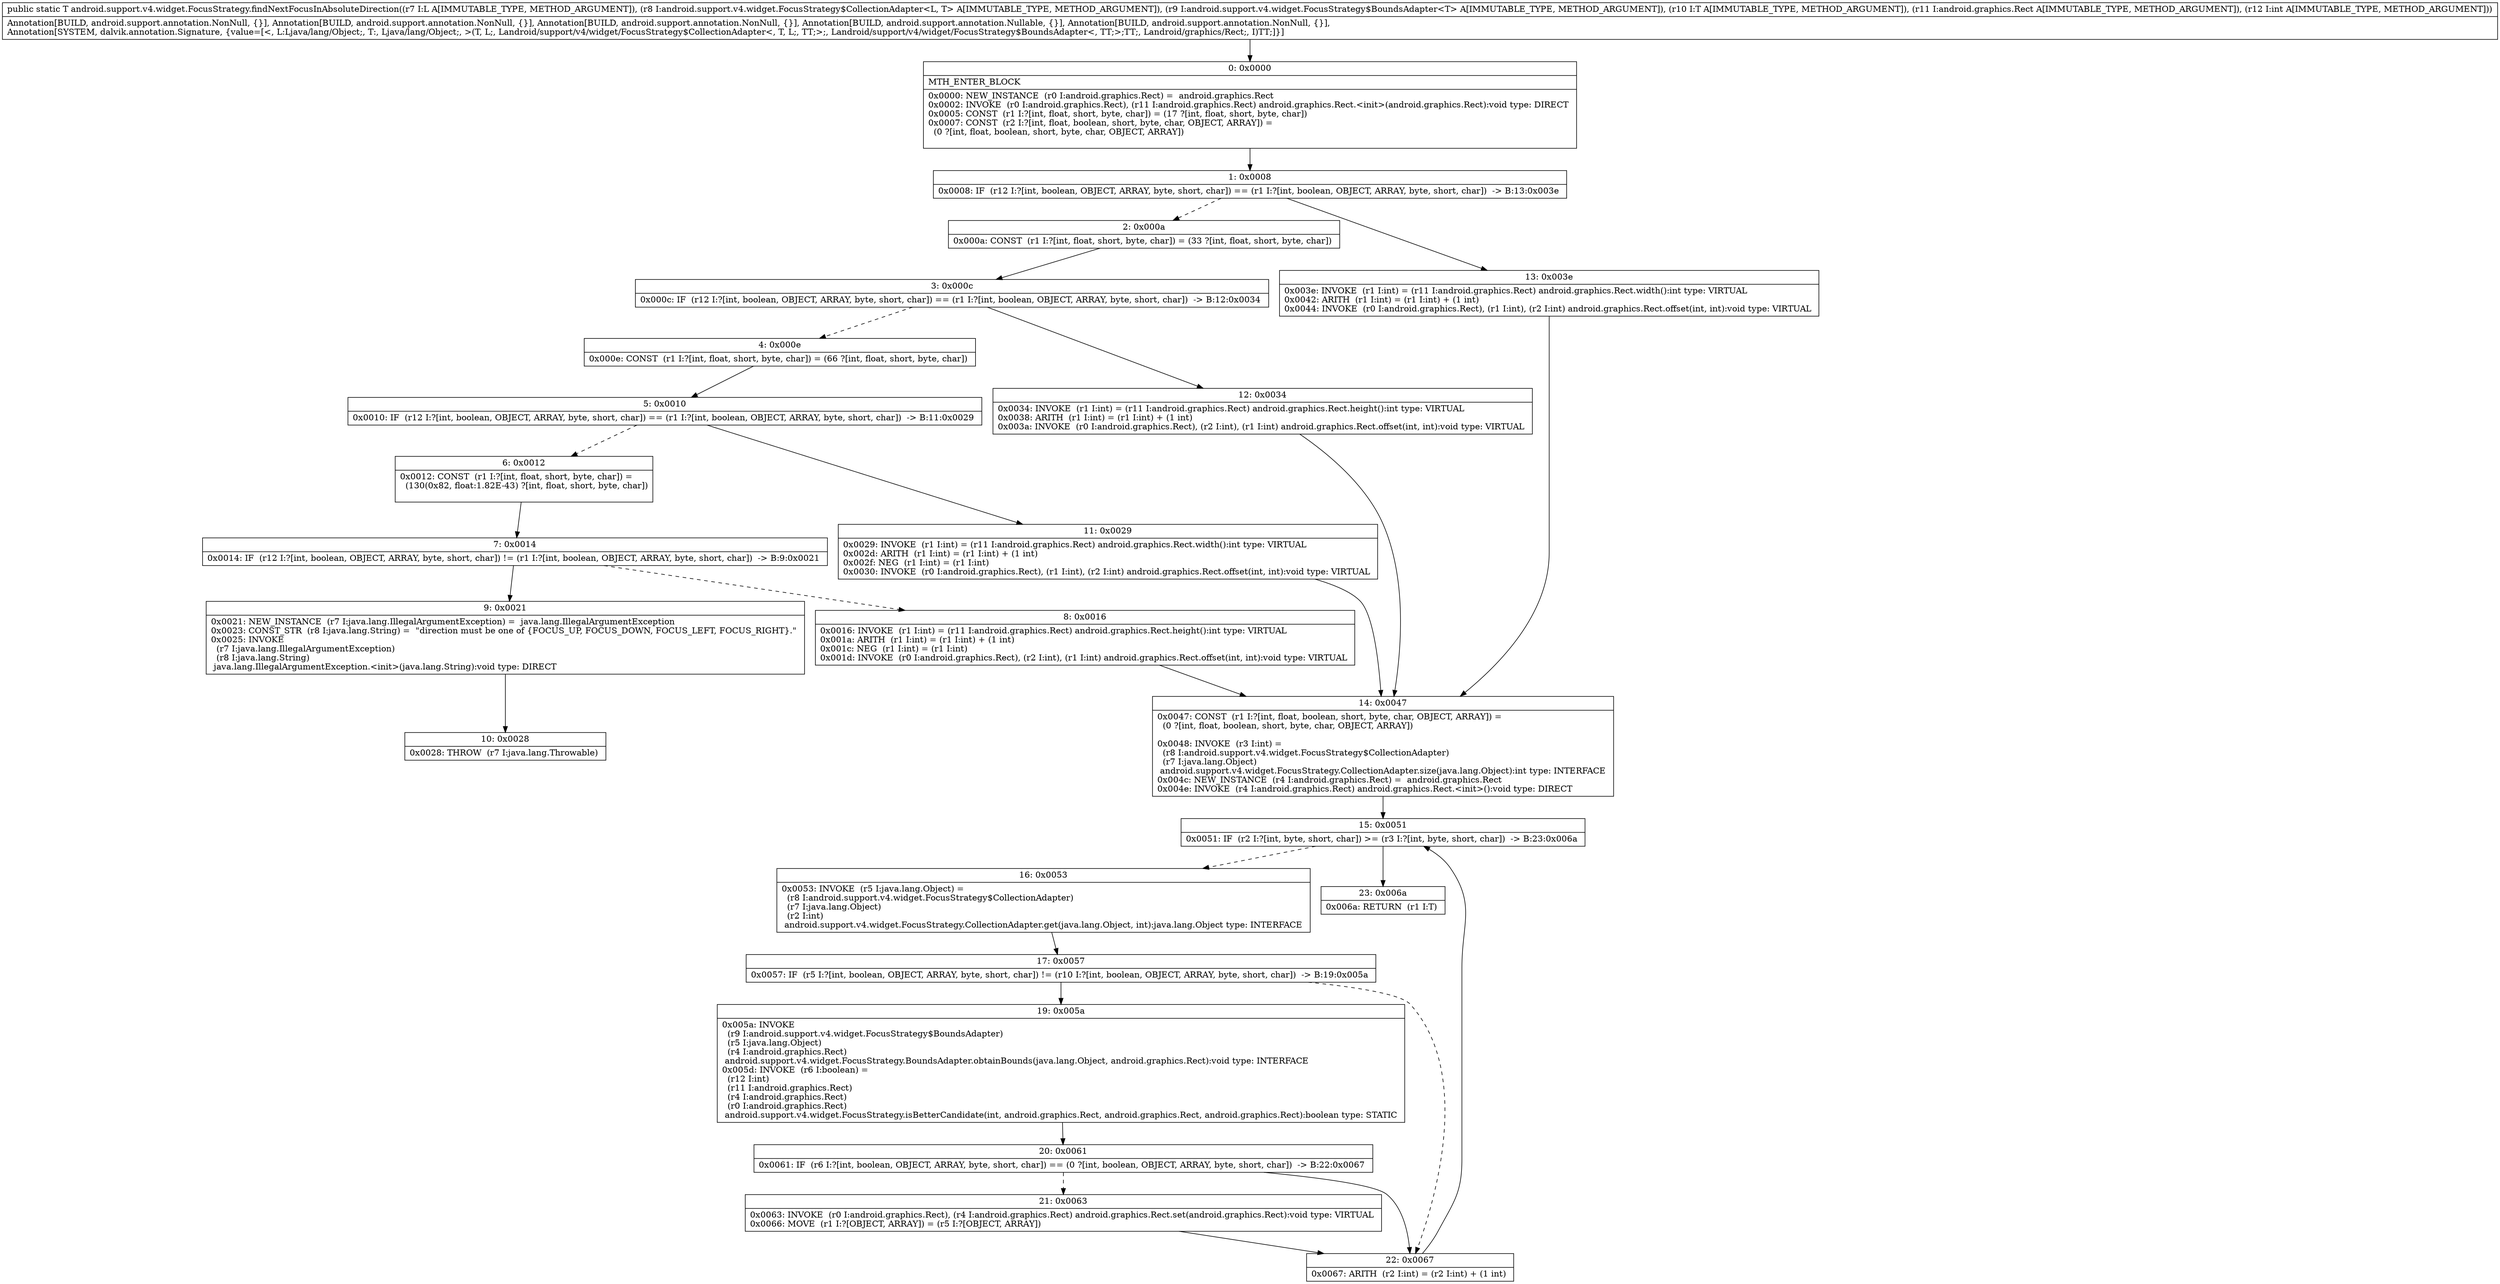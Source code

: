digraph "CFG forandroid.support.v4.widget.FocusStrategy.findNextFocusInAbsoluteDirection(Ljava\/lang\/Object;Landroid\/support\/v4\/widget\/FocusStrategy$CollectionAdapter;Landroid\/support\/v4\/widget\/FocusStrategy$BoundsAdapter;Ljava\/lang\/Object;Landroid\/graphics\/Rect;I)Ljava\/lang\/Object;" {
Node_0 [shape=record,label="{0\:\ 0x0000|MTH_ENTER_BLOCK\l|0x0000: NEW_INSTANCE  (r0 I:android.graphics.Rect) =  android.graphics.Rect \l0x0002: INVOKE  (r0 I:android.graphics.Rect), (r11 I:android.graphics.Rect) android.graphics.Rect.\<init\>(android.graphics.Rect):void type: DIRECT \l0x0005: CONST  (r1 I:?[int, float, short, byte, char]) = (17 ?[int, float, short, byte, char]) \l0x0007: CONST  (r2 I:?[int, float, boolean, short, byte, char, OBJECT, ARRAY]) = \l  (0 ?[int, float, boolean, short, byte, char, OBJECT, ARRAY])\l \l}"];
Node_1 [shape=record,label="{1\:\ 0x0008|0x0008: IF  (r12 I:?[int, boolean, OBJECT, ARRAY, byte, short, char]) == (r1 I:?[int, boolean, OBJECT, ARRAY, byte, short, char])  \-\> B:13:0x003e \l}"];
Node_2 [shape=record,label="{2\:\ 0x000a|0x000a: CONST  (r1 I:?[int, float, short, byte, char]) = (33 ?[int, float, short, byte, char]) \l}"];
Node_3 [shape=record,label="{3\:\ 0x000c|0x000c: IF  (r12 I:?[int, boolean, OBJECT, ARRAY, byte, short, char]) == (r1 I:?[int, boolean, OBJECT, ARRAY, byte, short, char])  \-\> B:12:0x0034 \l}"];
Node_4 [shape=record,label="{4\:\ 0x000e|0x000e: CONST  (r1 I:?[int, float, short, byte, char]) = (66 ?[int, float, short, byte, char]) \l}"];
Node_5 [shape=record,label="{5\:\ 0x0010|0x0010: IF  (r12 I:?[int, boolean, OBJECT, ARRAY, byte, short, char]) == (r1 I:?[int, boolean, OBJECT, ARRAY, byte, short, char])  \-\> B:11:0x0029 \l}"];
Node_6 [shape=record,label="{6\:\ 0x0012|0x0012: CONST  (r1 I:?[int, float, short, byte, char]) = \l  (130(0x82, float:1.82E\-43) ?[int, float, short, byte, char])\l \l}"];
Node_7 [shape=record,label="{7\:\ 0x0014|0x0014: IF  (r12 I:?[int, boolean, OBJECT, ARRAY, byte, short, char]) != (r1 I:?[int, boolean, OBJECT, ARRAY, byte, short, char])  \-\> B:9:0x0021 \l}"];
Node_8 [shape=record,label="{8\:\ 0x0016|0x0016: INVOKE  (r1 I:int) = (r11 I:android.graphics.Rect) android.graphics.Rect.height():int type: VIRTUAL \l0x001a: ARITH  (r1 I:int) = (r1 I:int) + (1 int) \l0x001c: NEG  (r1 I:int) = (r1 I:int) \l0x001d: INVOKE  (r0 I:android.graphics.Rect), (r2 I:int), (r1 I:int) android.graphics.Rect.offset(int, int):void type: VIRTUAL \l}"];
Node_9 [shape=record,label="{9\:\ 0x0021|0x0021: NEW_INSTANCE  (r7 I:java.lang.IllegalArgumentException) =  java.lang.IllegalArgumentException \l0x0023: CONST_STR  (r8 I:java.lang.String) =  \"direction must be one of \{FOCUS_UP, FOCUS_DOWN, FOCUS_LEFT, FOCUS_RIGHT\}.\" \l0x0025: INVOKE  \l  (r7 I:java.lang.IllegalArgumentException)\l  (r8 I:java.lang.String)\l java.lang.IllegalArgumentException.\<init\>(java.lang.String):void type: DIRECT \l}"];
Node_10 [shape=record,label="{10\:\ 0x0028|0x0028: THROW  (r7 I:java.lang.Throwable) \l}"];
Node_11 [shape=record,label="{11\:\ 0x0029|0x0029: INVOKE  (r1 I:int) = (r11 I:android.graphics.Rect) android.graphics.Rect.width():int type: VIRTUAL \l0x002d: ARITH  (r1 I:int) = (r1 I:int) + (1 int) \l0x002f: NEG  (r1 I:int) = (r1 I:int) \l0x0030: INVOKE  (r0 I:android.graphics.Rect), (r1 I:int), (r2 I:int) android.graphics.Rect.offset(int, int):void type: VIRTUAL \l}"];
Node_12 [shape=record,label="{12\:\ 0x0034|0x0034: INVOKE  (r1 I:int) = (r11 I:android.graphics.Rect) android.graphics.Rect.height():int type: VIRTUAL \l0x0038: ARITH  (r1 I:int) = (r1 I:int) + (1 int) \l0x003a: INVOKE  (r0 I:android.graphics.Rect), (r2 I:int), (r1 I:int) android.graphics.Rect.offset(int, int):void type: VIRTUAL \l}"];
Node_13 [shape=record,label="{13\:\ 0x003e|0x003e: INVOKE  (r1 I:int) = (r11 I:android.graphics.Rect) android.graphics.Rect.width():int type: VIRTUAL \l0x0042: ARITH  (r1 I:int) = (r1 I:int) + (1 int) \l0x0044: INVOKE  (r0 I:android.graphics.Rect), (r1 I:int), (r2 I:int) android.graphics.Rect.offset(int, int):void type: VIRTUAL \l}"];
Node_14 [shape=record,label="{14\:\ 0x0047|0x0047: CONST  (r1 I:?[int, float, boolean, short, byte, char, OBJECT, ARRAY]) = \l  (0 ?[int, float, boolean, short, byte, char, OBJECT, ARRAY])\l \l0x0048: INVOKE  (r3 I:int) = \l  (r8 I:android.support.v4.widget.FocusStrategy$CollectionAdapter)\l  (r7 I:java.lang.Object)\l android.support.v4.widget.FocusStrategy.CollectionAdapter.size(java.lang.Object):int type: INTERFACE \l0x004c: NEW_INSTANCE  (r4 I:android.graphics.Rect) =  android.graphics.Rect \l0x004e: INVOKE  (r4 I:android.graphics.Rect) android.graphics.Rect.\<init\>():void type: DIRECT \l}"];
Node_15 [shape=record,label="{15\:\ 0x0051|0x0051: IF  (r2 I:?[int, byte, short, char]) \>= (r3 I:?[int, byte, short, char])  \-\> B:23:0x006a \l}"];
Node_16 [shape=record,label="{16\:\ 0x0053|0x0053: INVOKE  (r5 I:java.lang.Object) = \l  (r8 I:android.support.v4.widget.FocusStrategy$CollectionAdapter)\l  (r7 I:java.lang.Object)\l  (r2 I:int)\l android.support.v4.widget.FocusStrategy.CollectionAdapter.get(java.lang.Object, int):java.lang.Object type: INTERFACE \l}"];
Node_17 [shape=record,label="{17\:\ 0x0057|0x0057: IF  (r5 I:?[int, boolean, OBJECT, ARRAY, byte, short, char]) != (r10 I:?[int, boolean, OBJECT, ARRAY, byte, short, char])  \-\> B:19:0x005a \l}"];
Node_19 [shape=record,label="{19\:\ 0x005a|0x005a: INVOKE  \l  (r9 I:android.support.v4.widget.FocusStrategy$BoundsAdapter)\l  (r5 I:java.lang.Object)\l  (r4 I:android.graphics.Rect)\l android.support.v4.widget.FocusStrategy.BoundsAdapter.obtainBounds(java.lang.Object, android.graphics.Rect):void type: INTERFACE \l0x005d: INVOKE  (r6 I:boolean) = \l  (r12 I:int)\l  (r11 I:android.graphics.Rect)\l  (r4 I:android.graphics.Rect)\l  (r0 I:android.graphics.Rect)\l android.support.v4.widget.FocusStrategy.isBetterCandidate(int, android.graphics.Rect, android.graphics.Rect, android.graphics.Rect):boolean type: STATIC \l}"];
Node_20 [shape=record,label="{20\:\ 0x0061|0x0061: IF  (r6 I:?[int, boolean, OBJECT, ARRAY, byte, short, char]) == (0 ?[int, boolean, OBJECT, ARRAY, byte, short, char])  \-\> B:22:0x0067 \l}"];
Node_21 [shape=record,label="{21\:\ 0x0063|0x0063: INVOKE  (r0 I:android.graphics.Rect), (r4 I:android.graphics.Rect) android.graphics.Rect.set(android.graphics.Rect):void type: VIRTUAL \l0x0066: MOVE  (r1 I:?[OBJECT, ARRAY]) = (r5 I:?[OBJECT, ARRAY]) \l}"];
Node_22 [shape=record,label="{22\:\ 0x0067|0x0067: ARITH  (r2 I:int) = (r2 I:int) + (1 int) \l}"];
Node_23 [shape=record,label="{23\:\ 0x006a|0x006a: RETURN  (r1 I:T) \l}"];
MethodNode[shape=record,label="{public static T android.support.v4.widget.FocusStrategy.findNextFocusInAbsoluteDirection((r7 I:L A[IMMUTABLE_TYPE, METHOD_ARGUMENT]), (r8 I:android.support.v4.widget.FocusStrategy$CollectionAdapter\<L, T\> A[IMMUTABLE_TYPE, METHOD_ARGUMENT]), (r9 I:android.support.v4.widget.FocusStrategy$BoundsAdapter\<T\> A[IMMUTABLE_TYPE, METHOD_ARGUMENT]), (r10 I:T A[IMMUTABLE_TYPE, METHOD_ARGUMENT]), (r11 I:android.graphics.Rect A[IMMUTABLE_TYPE, METHOD_ARGUMENT]), (r12 I:int A[IMMUTABLE_TYPE, METHOD_ARGUMENT]))  | Annotation[BUILD, android.support.annotation.NonNull, \{\}], Annotation[BUILD, android.support.annotation.NonNull, \{\}], Annotation[BUILD, android.support.annotation.NonNull, \{\}], Annotation[BUILD, android.support.annotation.Nullable, \{\}], Annotation[BUILD, android.support.annotation.NonNull, \{\}], \lAnnotation[SYSTEM, dalvik.annotation.Signature, \{value=[\<, L:Ljava\/lang\/Object;, T:, Ljava\/lang\/Object;, \>(T, L;, Landroid\/support\/v4\/widget\/FocusStrategy$CollectionAdapter\<, T, L;, TT;\>;, Landroid\/support\/v4\/widget\/FocusStrategy$BoundsAdapter\<, TT;\>;TT;, Landroid\/graphics\/Rect;, I)TT;]\}]\l}"];
MethodNode -> Node_0;
Node_0 -> Node_1;
Node_1 -> Node_2[style=dashed];
Node_1 -> Node_13;
Node_2 -> Node_3;
Node_3 -> Node_4[style=dashed];
Node_3 -> Node_12;
Node_4 -> Node_5;
Node_5 -> Node_6[style=dashed];
Node_5 -> Node_11;
Node_6 -> Node_7;
Node_7 -> Node_8[style=dashed];
Node_7 -> Node_9;
Node_8 -> Node_14;
Node_9 -> Node_10;
Node_11 -> Node_14;
Node_12 -> Node_14;
Node_13 -> Node_14;
Node_14 -> Node_15;
Node_15 -> Node_16[style=dashed];
Node_15 -> Node_23;
Node_16 -> Node_17;
Node_17 -> Node_19;
Node_17 -> Node_22[style=dashed];
Node_19 -> Node_20;
Node_20 -> Node_21[style=dashed];
Node_20 -> Node_22;
Node_21 -> Node_22;
Node_22 -> Node_15;
}

